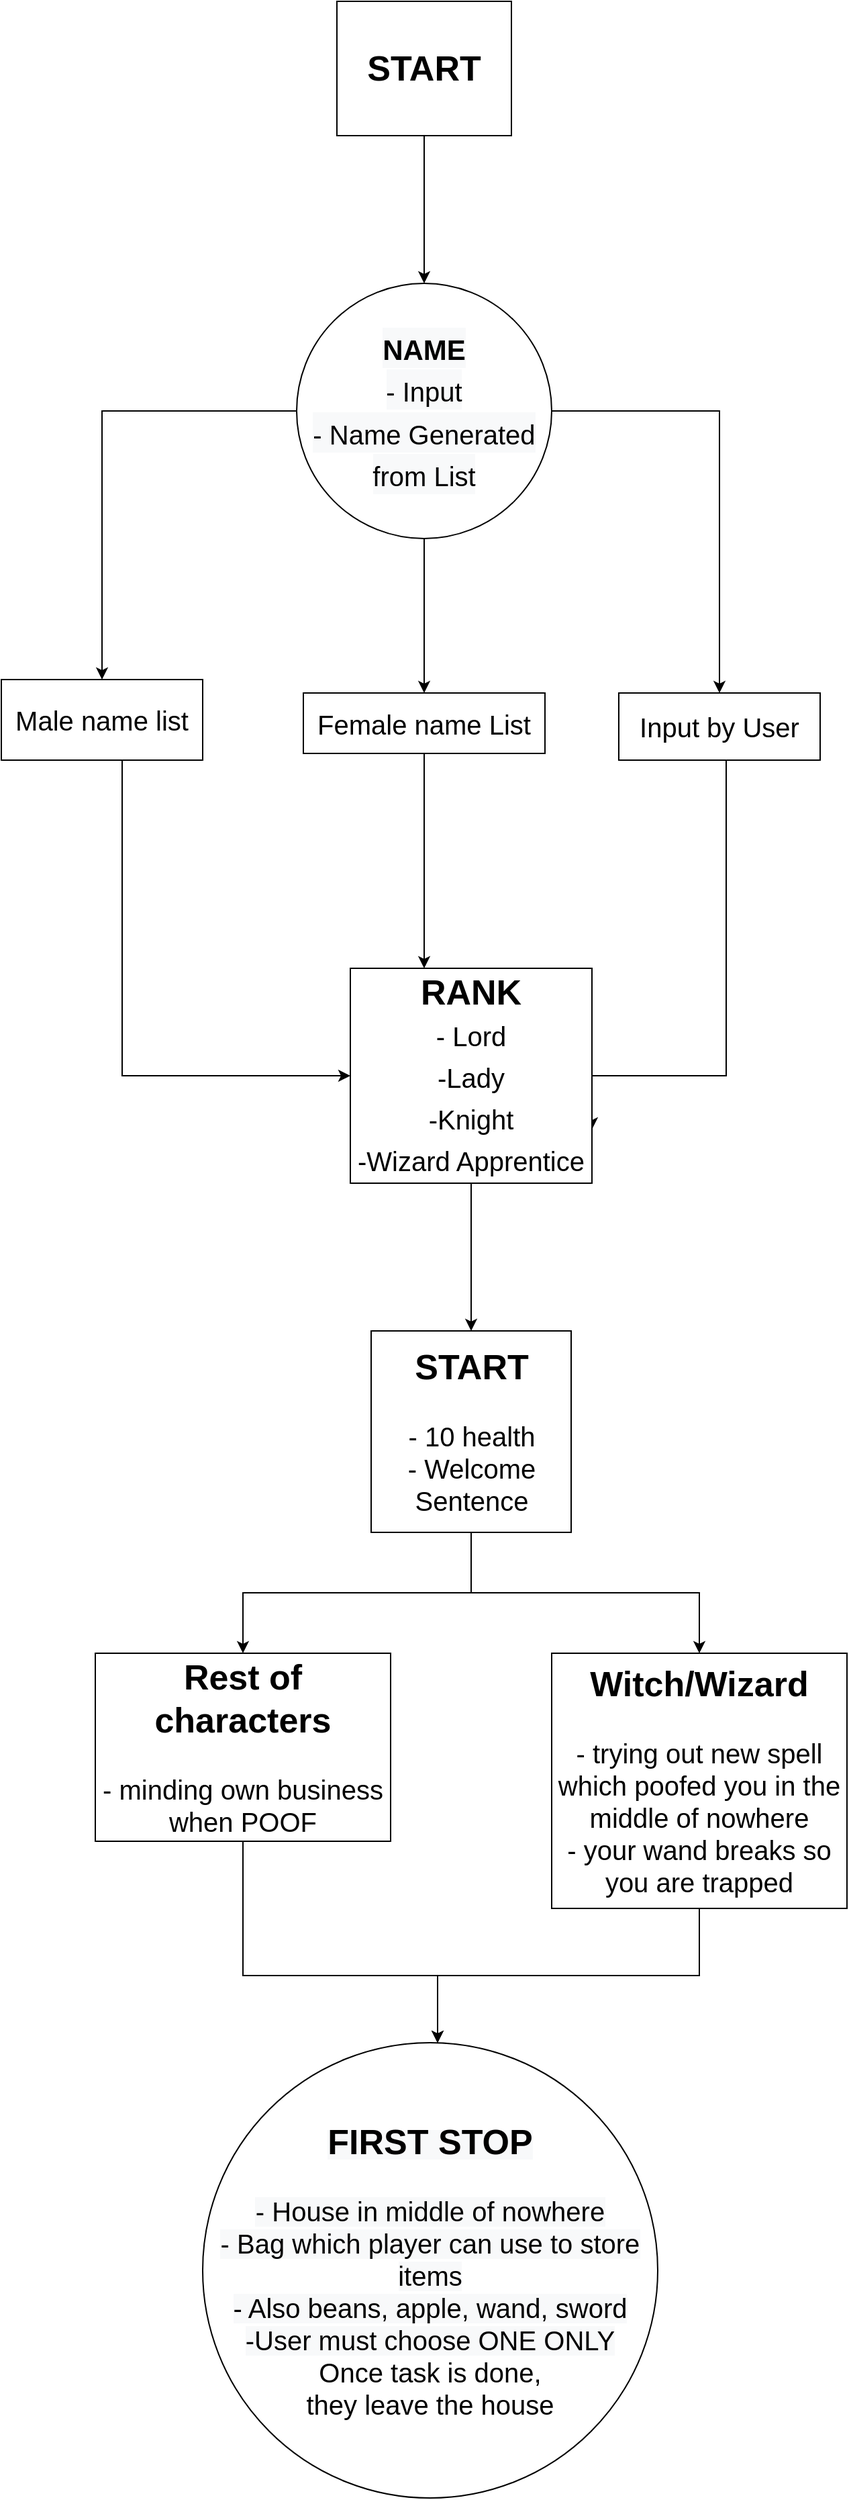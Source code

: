 <mxfile version="13.9.9" type="device"><diagram id="7MQpizY9nAN6v9C54Hz0" name="Page-1"><mxGraphModel dx="7702" dy="4313" grid="1" gridSize="10" guides="1" tooltips="1" connect="1" arrows="1" fold="1" page="1" pageScale="1" pageWidth="827" pageHeight="1169" math="0" shadow="0"><root><mxCell id="0"/><mxCell id="1" parent="0"/><mxCell id="cQKYDnfwIW-xvLx6SSYG-1" value="" style="edgeStyle=orthogonalEdgeStyle;rounded=0;orthogonalLoop=1;jettySize=auto;html=1;" parent="1" source="Aei3sk80iigNJYjp9hBz-3" target="Qorh2_88xD-UOIphLfd5-2" edge="1"><mxGeometry relative="1" as="geometry"/></mxCell><mxCell id="Aei3sk80iigNJYjp9hBz-3" value="&lt;font style=&quot;font-size: 26px;&quot;&gt;&lt;span style=&quot;font-size: 26px;&quot;&gt;START&lt;br style=&quot;font-size: 26px;&quot;&gt;&lt;/span&gt;&lt;/font&gt;" style="rounded=0;whiteSpace=wrap;html=1;align=center;fontSize=26;labelPosition=center;verticalLabelPosition=middle;verticalAlign=middle;labelBackgroundColor=none;spacing=0;fontFamily=Helvetica;fontStyle=1" parent="1" vertex="1"><mxGeometry x="-6270" y="-3460" width="130" height="100" as="geometry"/></mxCell><mxCell id="cQKYDnfwIW-xvLx6SSYG-7" style="edgeStyle=orthogonalEdgeStyle;rounded=0;orthogonalLoop=1;jettySize=auto;html=1;entryX=0.5;entryY=0;entryDx=0;entryDy=0;" parent="1" source="Qorh2_88xD-UOIphLfd5-2" target="Qorh2_88xD-UOIphLfd5-10" edge="1"><mxGeometry relative="1" as="geometry"/></mxCell><mxCell id="cQKYDnfwIW-xvLx6SSYG-20" value="" style="edgeStyle=orthogonalEdgeStyle;rounded=0;orthogonalLoop=1;jettySize=auto;html=1;" parent="1" source="Qorh2_88xD-UOIphLfd5-2" target="Qorh2_88xD-UOIphLfd5-9" edge="1"><mxGeometry relative="1" as="geometry"/></mxCell><mxCell id="cQKYDnfwIW-xvLx6SSYG-21" style="edgeStyle=orthogonalEdgeStyle;rounded=0;orthogonalLoop=1;jettySize=auto;html=1;" parent="1" source="Qorh2_88xD-UOIphLfd5-2" target="Qorh2_88xD-UOIphLfd5-7" edge="1"><mxGeometry relative="1" as="geometry"/></mxCell><mxCell id="Qorh2_88xD-UOIphLfd5-2" value="&lt;span style=&quot;color: rgb(0 , 0 , 0) ; font-family: &amp;#34;helvetica&amp;#34; ; font-style: normal ; letter-spacing: normal ; text-align: center ; text-indent: 0px ; text-transform: none ; word-spacing: 0px ; background-color: rgb(248 , 249 , 250)&quot;&gt;&lt;span style=&quot;font-size: 21px&quot;&gt;NAME&lt;/span&gt;&lt;br&gt;&lt;span style=&quot;font-weight: normal&quot;&gt;&lt;font style=&quot;font-size: 20px&quot;&gt;- Input&lt;/font&gt;&lt;br&gt;&lt;font style=&quot;font-size: 20px&quot;&gt;- Name Generated from List&lt;/font&gt;&lt;/span&gt;&lt;br&gt;&lt;/span&gt;" style="ellipse;whiteSpace=wrap;html=1;aspect=fixed;fontSize=26;fontStyle=1;spacing=0;" parent="1" vertex="1"><mxGeometry x="-6300" y="-3250" width="190" height="190" as="geometry"/></mxCell><mxCell id="cQKYDnfwIW-xvLx6SSYG-14" style="edgeStyle=orthogonalEdgeStyle;rounded=0;orthogonalLoop=1;jettySize=auto;html=1;entryX=1;entryY=0.75;entryDx=0;entryDy=0;" parent="1" source="Qorh2_88xD-UOIphLfd5-7" target="cPd4QtjZ3BO9mOJm1S_I-3" edge="1"><mxGeometry relative="1" as="geometry"><mxPoint x="-5970" y="-2570" as="targetPoint"/><Array as="points"><mxPoint x="-5980" y="-2660"/><mxPoint x="-6080" y="-2660"/></Array></mxGeometry></mxCell><mxCell id="Qorh2_88xD-UOIphLfd5-7" value="Input by User" style="rounded=0;whiteSpace=wrap;html=1;fontFamily=Helvetica;fontSize=20;" parent="1" vertex="1"><mxGeometry x="-6060" y="-2945" width="150" height="50" as="geometry"/></mxCell><mxCell id="cQKYDnfwIW-xvLx6SSYG-13" value="" style="edgeStyle=orthogonalEdgeStyle;rounded=0;orthogonalLoop=1;jettySize=auto;html=1;" parent="1" source="Qorh2_88xD-UOIphLfd5-9" target="cPd4QtjZ3BO9mOJm1S_I-3" edge="1"><mxGeometry relative="1" as="geometry"><Array as="points"><mxPoint x="-6205" y="-2830"/><mxPoint x="-6205" y="-2830"/></Array></mxGeometry></mxCell><mxCell id="cQKYDnfwIW-xvLx6SSYG-12" style="edgeStyle=orthogonalEdgeStyle;rounded=0;orthogonalLoop=1;jettySize=auto;html=1;" parent="1" source="Qorh2_88xD-UOIphLfd5-10" target="cPd4QtjZ3BO9mOJm1S_I-3" edge="1"><mxGeometry relative="1" as="geometry"><Array as="points"><mxPoint x="-6430" y="-2660"/></Array></mxGeometry></mxCell><mxCell id="Qorh2_88xD-UOIphLfd5-10" value="Male name list" style="rounded=0;whiteSpace=wrap;html=1;fontFamily=Helvetica;fontSize=20;" parent="1" vertex="1"><mxGeometry x="-6520" y="-2955" width="150" height="60" as="geometry"/></mxCell><mxCell id="WSMVT3FoZnj2WD3ImAP7-2" value="" style="edgeStyle=orthogonalEdgeStyle;rounded=0;orthogonalLoop=1;jettySize=auto;html=1;fontSize=20;" parent="1" source="cPd4QtjZ3BO9mOJm1S_I-3" target="WSMVT3FoZnj2WD3ImAP7-1" edge="1"><mxGeometry relative="1" as="geometry"/></mxCell><mxCell id="cPd4QtjZ3BO9mOJm1S_I-3" value="&lt;b&gt;&lt;font style=&quot;font-size: 26px&quot;&gt;RANK&lt;/font&gt;&lt;/b&gt;&lt;br&gt;&lt;span style=&quot;font-size: 20px&quot;&gt;- Lord&lt;/span&gt;&lt;br&gt;&lt;span style=&quot;font-size: 20px&quot;&gt;-Lady&lt;/span&gt;&lt;br&gt;&lt;span style=&quot;font-size: 20px&quot;&gt;-Knight&lt;/span&gt;&lt;br&gt;&lt;span style=&quot;font-size: 20px&quot;&gt;-Wizard Apprentice&lt;/span&gt;" style="rounded=0;whiteSpace=wrap;html=1;fontFamily=Helvetica;fontSize=26;" parent="1" vertex="1"><mxGeometry x="-6260" y="-2740" width="180" height="160" as="geometry"/></mxCell><mxCell id="cQKYDnfwIW-xvLx6SSYG-15" style="edgeStyle=orthogonalEdgeStyle;rounded=0;orthogonalLoop=1;jettySize=auto;html=1;" parent="1" source="WSMVT3FoZnj2WD3ImAP7-1" target="WSMVT3FoZnj2WD3ImAP7-5" edge="1"><mxGeometry relative="1" as="geometry"/></mxCell><mxCell id="cQKYDnfwIW-xvLx6SSYG-16" style="edgeStyle=orthogonalEdgeStyle;rounded=0;orthogonalLoop=1;jettySize=auto;html=1;" parent="1" source="WSMVT3FoZnj2WD3ImAP7-1" target="WSMVT3FoZnj2WD3ImAP7-4" edge="1"><mxGeometry relative="1" as="geometry"/></mxCell><mxCell id="WSMVT3FoZnj2WD3ImAP7-1" value="&lt;b&gt;&lt;font style=&quot;font-size: 26px&quot;&gt;START&lt;/font&gt;&lt;/b&gt;&lt;br&gt;&lt;br&gt;- 10 health&lt;br&gt;- Welcome Sentence" style="rounded=0;whiteSpace=wrap;html=1;fontSize=20;" parent="1" vertex="1"><mxGeometry x="-6244.5" y="-2470" width="149" height="150" as="geometry"/></mxCell><mxCell id="cQKYDnfwIW-xvLx6SSYG-18" style="edgeStyle=orthogonalEdgeStyle;rounded=0;orthogonalLoop=1;jettySize=auto;html=1;" parent="1" source="WSMVT3FoZnj2WD3ImAP7-4" target="WSMVT3FoZnj2WD3ImAP7-9" edge="1"><mxGeometry relative="1" as="geometry"><Array as="points"><mxPoint x="-6000" y="-1990"/><mxPoint x="-6195" y="-1990"/></Array></mxGeometry></mxCell><mxCell id="WSMVT3FoZnj2WD3ImAP7-4" value="&lt;b&gt;&lt;font style=&quot;font-size: 26px&quot;&gt;Witch/Wizard&lt;/font&gt;&lt;/b&gt;&lt;br&gt;&lt;br&gt;- trying out new spell which poofed you in the middle of nowhere&lt;br&gt;- your wand breaks so you are trapped" style="rounded=0;whiteSpace=wrap;html=1;fontSize=20;" parent="1" vertex="1"><mxGeometry x="-6110" y="-2230" width="220" height="190" as="geometry"/></mxCell><mxCell id="cQKYDnfwIW-xvLx6SSYG-17" style="edgeStyle=orthogonalEdgeStyle;rounded=0;orthogonalLoop=1;jettySize=auto;html=1;" parent="1" source="WSMVT3FoZnj2WD3ImAP7-5" target="WSMVT3FoZnj2WD3ImAP7-9" edge="1"><mxGeometry relative="1" as="geometry"><Array as="points"><mxPoint x="-6340" y="-1990"/><mxPoint x="-6195" y="-1990"/></Array></mxGeometry></mxCell><mxCell id="WSMVT3FoZnj2WD3ImAP7-5" value="&lt;font style=&quot;font-size: 26px&quot;&gt;&lt;b&gt;Rest of characters&lt;/b&gt;&lt;/font&gt;&lt;br&gt;&lt;br&gt;- minding own business when POOF" style="rounded=0;whiteSpace=wrap;html=1;fontSize=20;" parent="1" vertex="1"><mxGeometry x="-6450" y="-2230" width="220" height="140" as="geometry"/></mxCell><mxCell id="WSMVT3FoZnj2WD3ImAP7-9" value="&lt;span style=&quot;color: rgb(0 , 0 , 0) ; font-family: &amp;#34;helvetica&amp;#34; ; font-style: normal ; letter-spacing: normal ; text-align: center ; text-indent: 0px ; text-transform: none ; word-spacing: 0px ; background-color: rgb(248 , 249 , 250) ; display: inline ; float: none&quot;&gt;&lt;font style=&quot;font-size: 26px&quot;&gt;&lt;b&gt;FIRST STOP&lt;/b&gt;&lt;/font&gt;&lt;br&gt;&lt;br&gt;- House in&amp;nbsp;&lt;/span&gt;&lt;span style=&quot;color: rgb(0 , 0 , 0) ; font-family: &amp;#34;helvetica&amp;#34; ; font-size: 20px ; font-style: normal ; font-weight: 400 ; letter-spacing: normal ; text-align: center ; text-indent: 0px ; text-transform: none ; word-spacing: 0px ; background-color: rgb(248 , 249 , 250) ; display: inline ; float: none&quot;&gt;middle of nowhere&lt;/span&gt;&lt;br style=&quot;color: rgb(0 , 0 , 0) ; font-family: &amp;#34;helvetica&amp;#34; ; font-size: 20px ; font-style: normal ; font-weight: 400 ; letter-spacing: normal ; text-align: center ; text-indent: 0px ; text-transform: none ; word-spacing: 0px ; background-color: rgb(248 , 249 , 250)&quot;&gt;&lt;span style=&quot;color: rgb(0 , 0 , 0) ; font-family: &amp;#34;helvetica&amp;#34; ; font-size: 20px ; font-style: normal ; font-weight: 400 ; letter-spacing: normal ; text-align: center ; text-indent: 0px ; text-transform: none ; word-spacing: 0px ; background-color: rgb(248 , 249 , 250) ; display: inline ; float: none&quot;&gt;- Bag which player can use to store items&lt;br&gt;- Also beans, apple, wand, sword&lt;br&gt;-User must choose ONE ONLY&lt;br&gt;&lt;/span&gt;Once task is done, &lt;br&gt;they leave the house" style="ellipse;whiteSpace=wrap;html=1;aspect=fixed;fontSize=20;" parent="1" vertex="1"><mxGeometry x="-6370" y="-1940" width="339" height="339" as="geometry"/></mxCell><mxCell id="Qorh2_88xD-UOIphLfd5-9" value="Female name List" style="rounded=0;whiteSpace=wrap;html=1;fontFamily=Helvetica;fontSize=20;" parent="1" vertex="1"><mxGeometry x="-6295" y="-2945" width="180" height="45" as="geometry"/></mxCell></root></mxGraphModel></diagram></mxfile>